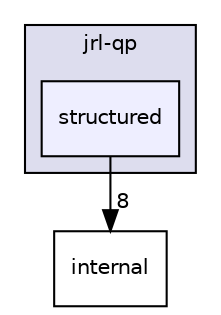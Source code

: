 digraph "include/jrl-qp/structured" {
  compound=true
  node [ fontsize="10", fontname="Helvetica"];
  edge [ labelfontsize="10", labelfontname="Helvetica"];
  subgraph clusterdir_98f7936f085cf19cdf0ebc7927b0f05e {
    graph [ bgcolor="#ddddee", pencolor="black", label="jrl-qp" fontname="Helvetica", fontsize="10", URL="dir_98f7936f085cf19cdf0ebc7927b0f05e.html"]
  dir_b4a791bd487cf0f47958fc202c570eab [shape=box, label="structured", style="filled", fillcolor="#eeeeff", pencolor="black", URL="dir_b4a791bd487cf0f47958fc202c570eab.html"];
  }
  dir_0c0370eeef4944a898a68d897a53cda4 [shape=box label="internal" URL="dir_0c0370eeef4944a898a68d897a53cda4.html"];
  dir_b4a791bd487cf0f47958fc202c570eab->dir_0c0370eeef4944a898a68d897a53cda4 [headlabel="8", labeldistance=1.5 headhref="dir_000005_000004.html"];
}
